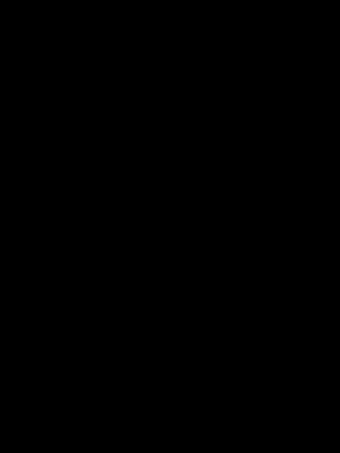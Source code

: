 reset

set encoding iso_8859_2

set term post eps enhanced size 12cm,16cm
set out '../../../img/magneto/x08_prime.eps'
set fit errorvariables

set style line 1 lt 1 lw 5 lc rgb "navy" pt 7 ps 1.5
set style line 2 lt 1 lw 5 lc rgb "red" pt 7 ps 1.5
set style line 3 lt 1 lw 5 lc rgb "violet" pt 13 ps 2
set style line 4 lt 1 lw 5 lc rgb "green" pt 13 ps 2
set style line 5 lt 1 lc rgb 'black' lw 3
set style arrow 1 nohead ls 5

set border lw 1.5

set xrange [-0.5:8]
set samples 300

a_up            = 261.124
k_up            = 9.6224
n_up            = 1.10366
A_up            = -3.15382
B_up            = -133.017
K_up            = 8.66182
N_up            = 1.53623

hill_up(x) = (x>0 && x <7.5) ? a_up*(x**n_up)/(k_up**n_up+x**n_up) : 1/0
hill1_up(x)= (x>0 && x <7.5) ? A_up+(B_up-A_up)*(x**N_up)/(K_up**N_up+x**N_up) : 1/0
dhill_up(x) = (x>0 && x <7.5) ? a_up*n_up*(k_up**n_up)*(x**(n_up-1))/((k_up**n_up+x**n_up)**2) : 1/0
dhill1_up(x)=(x>0 && x <7.5) ? (B_up-A_up)*N_up*(K_up**N_up)*(x**(N_up-1))/(K_up**N_up+x**N_up)**2 : 1/0

set multiplot layout 4,1

################### PIERWSZY MP ###################

set ylabel "{/=28 d{/Symbol \l}_{||}/dH [ppm]}" offset -4.8,0 
set yrange [8:22]
set ytics ('' 8, '10' 10, '12' 12, '14' 14, '16' 16, '18' 18, '20' 20, '' 22)  font ",28"
set xtics (''0,''1,''2,''3,''4,''5,''6,''7,''8)  font ",28"

set bmargin at screen 0.95
set tmargin at screen 0.7
set lmargin at screen 0.15

plot dhill_up(x) w l ls 1 t''

################### DRUGI MP ###################

set ylabel '{/=28d{/Symbol l}_{/Symbol \136}/dH [ppm]}' offset -4.8,0
set yrange [-10:0]
set ytics ('' -10, '-8' -8, '-6' -6, '-4' -4, '-2' -2, '' 0)  font ",28"

set bmargin at screen 0.7
set tmargin at screen 0.5
set lmargin at screen 0.15

plot dhill1_up(x) w l ls 1 t''


################### TRZECI MP ###################

set ylabel '{/=28d{/Symbol l}_{/Symbol t}/dH [ppm]}' offset -4.8,0
set yrange [14:28]
set ytics ('' 14, '' 16, '18' 18, '' 20, '22' 22, '' 24, '26' 26, '' 28)  font ",28"

set bmargin at screen 0.5
set tmargin at screen 0.3
set lmargin at screen 0.15

plot dhill_up(x)-dhill1_up(x) w l ls 1 t''


################### CZWARTY MP ###################

set ylabel '{/=28d{/Symbol l}_{V}/dH [ppm]}' offset -4.8,-0.3
set xlabel "{/=28{H [kOe]}" offset 0,-2
set yrange [-10:20]
set xtics ('0'0,'1'1,'2'2,'3'3,'4'4,'5'5,'6'6,'7'7,'8'8)  font ",28"
set ytics (''-10, '-5' -5, '0' 0, '5' 5, '10' 10, '15' 15, '' 20)   font ",28"
set arrow 1 from -0.5,0 to 8,0 as 1

set bmargin at screen 0.3
set tmargin at screen 0.1
set lmargin at screen 0.15

plot dhill_up(x)+2*dhill1_up(x) w l ls 1 t''

unset multiplot
